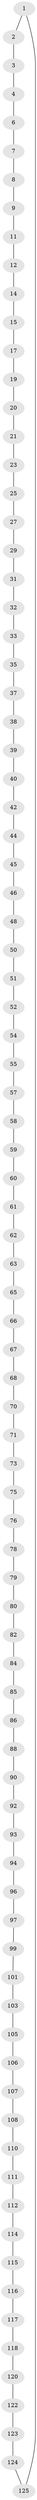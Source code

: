 // Generated by graph-tools (version 1.1) at 2025/24/03/03/25 07:24:20]
// undirected, 88 vertices, 88 edges
graph export_dot {
graph [start="1"]
  node [color=gray90,style=filled];
  1 [super="+127"];
  2;
  3;
  4 [super="+5"];
  6;
  7;
  8;
  9 [super="+10"];
  11;
  12 [super="+13"];
  14;
  15 [super="+16"];
  17 [super="+18"];
  19;
  20;
  21 [super="+22"];
  23 [super="+24"];
  25 [super="+26"];
  27 [super="+28"];
  29 [super="+30"];
  31;
  32;
  33 [super="+34"];
  35 [super="+36"];
  37;
  38;
  39;
  40 [super="+41"];
  42 [super="+43"];
  44;
  45;
  46 [super="+47"];
  48 [super="+49"];
  50;
  51;
  52 [super="+53"];
  54;
  55 [super="+56"];
  57;
  58;
  59;
  60;
  61;
  62;
  63 [super="+64"];
  65;
  66;
  67;
  68 [super="+69"];
  70;
  71 [super="+72"];
  73 [super="+74"];
  75;
  76 [super="+77"];
  78;
  79;
  80 [super="+81"];
  82 [super="+83"];
  84;
  85;
  86 [super="+87"];
  88 [super="+89"];
  90 [super="+91"];
  92;
  93;
  94 [super="+95"];
  96;
  97 [super="+98"];
  99 [super="+100"];
  101 [super="+102"];
  103 [super="+104"];
  105;
  106;
  107;
  108 [super="+109"];
  110;
  111;
  112 [super="+113"];
  114;
  115;
  116;
  117;
  118 [super="+119"];
  120 [super="+121"];
  122;
  123;
  124;
  125 [super="+126"];
  1 -- 2;
  1 -- 125;
  2 -- 3;
  3 -- 4;
  4 -- 6;
  6 -- 7;
  7 -- 8;
  8 -- 9;
  9 -- 11;
  11 -- 12;
  12 -- 14;
  14 -- 15;
  15 -- 17;
  17 -- 19;
  19 -- 20;
  20 -- 21;
  21 -- 23;
  23 -- 25;
  25 -- 27;
  27 -- 29;
  29 -- 31;
  31 -- 32;
  32 -- 33;
  33 -- 35;
  35 -- 37;
  37 -- 38;
  38 -- 39;
  39 -- 40;
  40 -- 42;
  42 -- 44;
  44 -- 45;
  45 -- 46;
  46 -- 48;
  48 -- 50;
  50 -- 51;
  51 -- 52;
  52 -- 54;
  54 -- 55;
  55 -- 57;
  57 -- 58;
  58 -- 59;
  59 -- 60;
  60 -- 61;
  61 -- 62;
  62 -- 63;
  63 -- 65;
  65 -- 66;
  66 -- 67;
  67 -- 68;
  68 -- 70;
  70 -- 71;
  71 -- 73;
  73 -- 75;
  75 -- 76;
  76 -- 78;
  78 -- 79;
  79 -- 80;
  80 -- 82;
  82 -- 84;
  84 -- 85;
  85 -- 86;
  86 -- 88;
  88 -- 90;
  90 -- 92;
  92 -- 93;
  93 -- 94;
  94 -- 96;
  96 -- 97;
  97 -- 99;
  99 -- 101;
  101 -- 103;
  103 -- 105;
  105 -- 106;
  106 -- 107;
  107 -- 108;
  108 -- 110;
  110 -- 111;
  111 -- 112;
  112 -- 114;
  114 -- 115;
  115 -- 116;
  116 -- 117;
  117 -- 118;
  118 -- 120;
  120 -- 122;
  122 -- 123;
  123 -- 124;
  124 -- 125;
}

